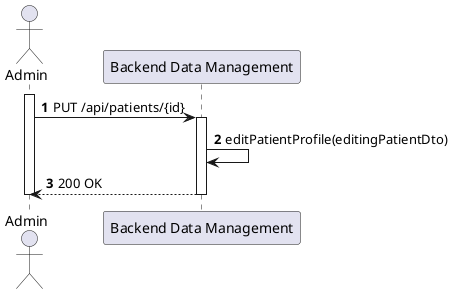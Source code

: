 @startuml process-view
autonumber

actor "Admin" as ADM
participant "Backend Data Management" as BDM

activate ADM
ADM-> BDM : PUT /api/patients/{id}
activate BDM
    BDM -> BDM : editPatientProfile(editingPatientDto)
    ADM<-- BDM : 200 OK
deactivate BDM
deactivate ADM

@enduml